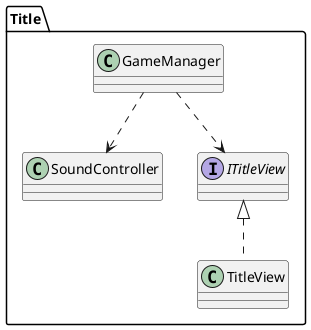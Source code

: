 ﻿@startuml
'https://plantuml.com/class-diagram

namespace Title{
    class SoundController
    class GameManager
    class TitleView
    interface ITitleView
    
    ITitleView <|.. TitleView
    GameManager ..> SoundController
    GameManager ..> ITitleView
}

@enduml